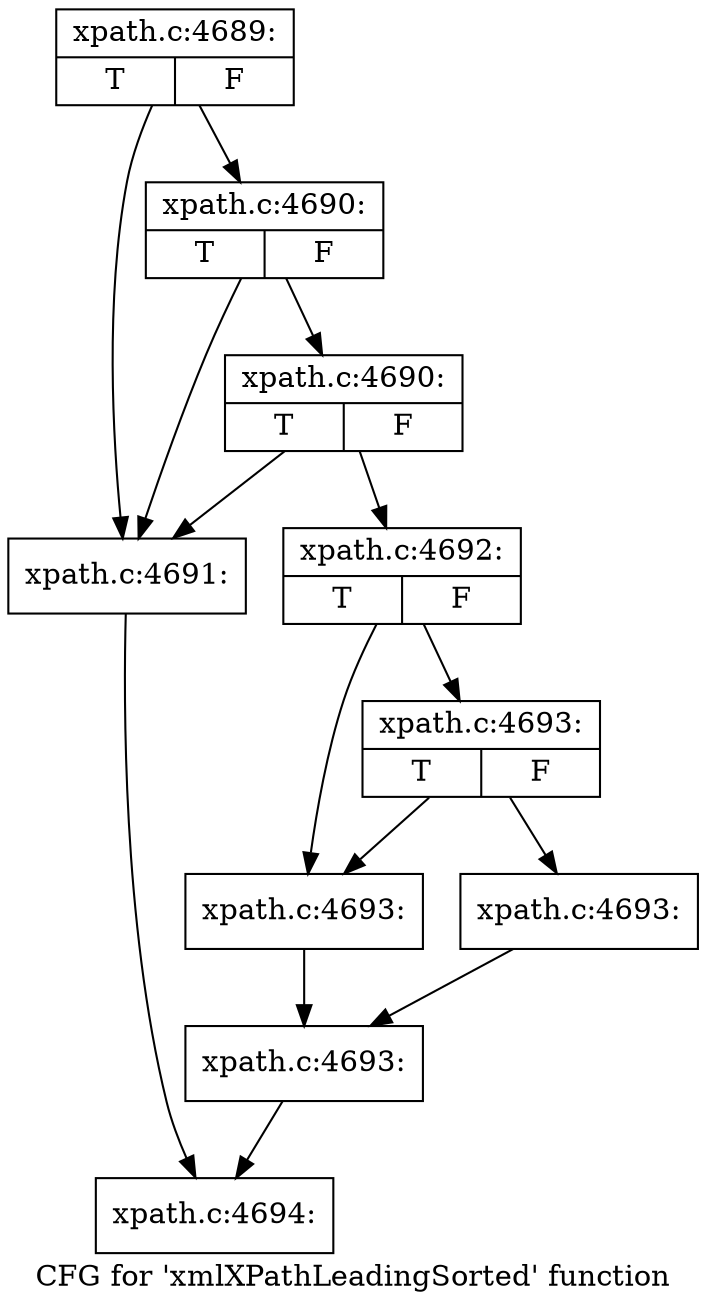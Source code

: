 digraph "CFG for 'xmlXPathLeadingSorted' function" {
	label="CFG for 'xmlXPathLeadingSorted' function";

	Node0x4851f40 [shape=record,label="{xpath.c:4689:|{<s0>T|<s1>F}}"];
	Node0x4851f40 -> Node0x48519f0;
	Node0x4851f40 -> Node0x4851b10;
	Node0x4851b10 [shape=record,label="{xpath.c:4690:|{<s0>T|<s1>F}}"];
	Node0x4851b10 -> Node0x48519f0;
	Node0x4851b10 -> Node0x4851a90;
	Node0x4851a90 [shape=record,label="{xpath.c:4690:|{<s0>T|<s1>F}}"];
	Node0x4851a90 -> Node0x48519f0;
	Node0x4851a90 -> Node0x4851a40;
	Node0x48519f0 [shape=record,label="{xpath.c:4691:}"];
	Node0x48519f0 -> Node0x484d450;
	Node0x4851a40 [shape=record,label="{xpath.c:4692:|{<s0>T|<s1>F}}"];
	Node0x4851a40 -> Node0x48545a0;
	Node0x4851a40 -> Node0x4854500;
	Node0x48545a0 [shape=record,label="{xpath.c:4693:|{<s0>T|<s1>F}}"];
	Node0x48545a0 -> Node0x48544b0;
	Node0x48545a0 -> Node0x4854500;
	Node0x48544b0 [shape=record,label="{xpath.c:4693:}"];
	Node0x48544b0 -> Node0x4854550;
	Node0x4854500 [shape=record,label="{xpath.c:4693:}"];
	Node0x4854500 -> Node0x4854550;
	Node0x4854550 [shape=record,label="{xpath.c:4693:}"];
	Node0x4854550 -> Node0x484d450;
	Node0x484d450 [shape=record,label="{xpath.c:4694:}"];
}
